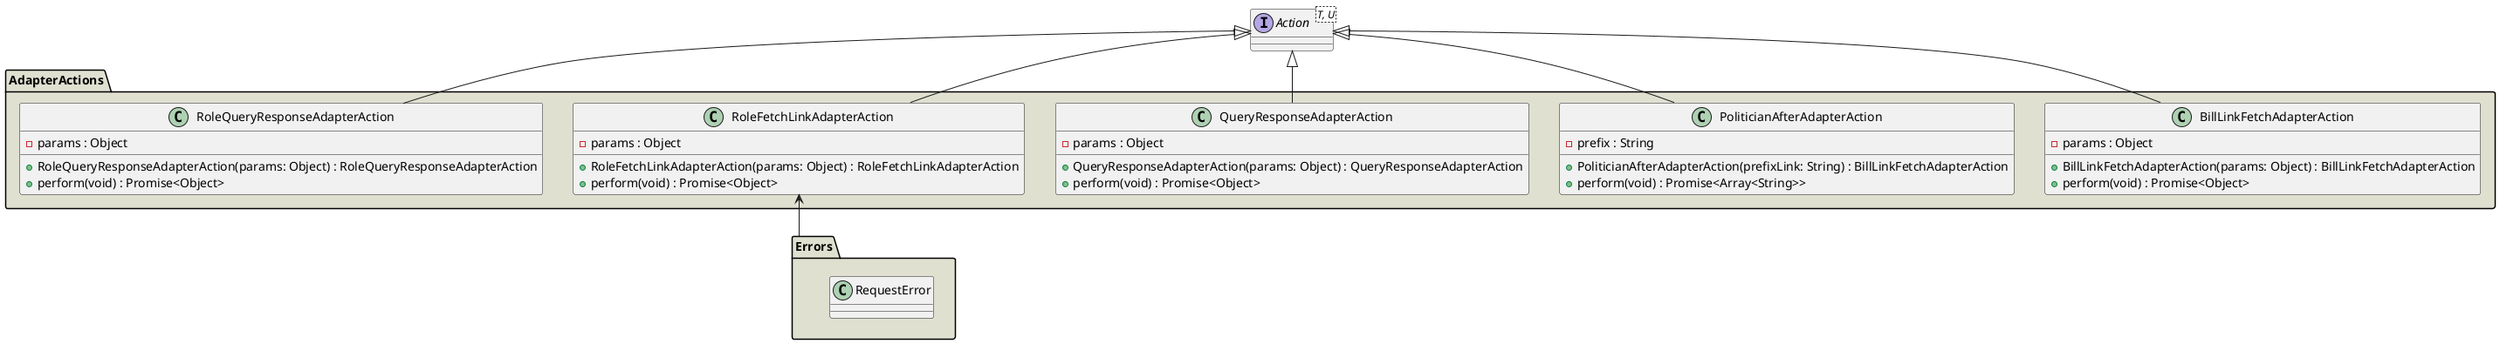 @startuml
package Errors #e0e0d1 {
    class RequestError
}
    interface Action <T, U>
package AdapterActions #e0e0d1{
     Action <|-- BillLinkFetchAdapterAction
     Action <|-- PoliticianAfterAdapterAction
     Action <|-- QueryResponseAdapterAction
     Action <|-- RoleFetchLinkAdapterAction
     Action <|-- RoleQueryResponseAdapterAction

    class BillLinkFetchAdapterAction {
        - params : Object
        + BillLinkFetchAdapterAction(params: Object) : BillLinkFetchAdapterAction
        + perform(void) : Promise<Object>
    }

    class PoliticianAfterAdapterAction {
        - prefix : String
        + PoliticianAfterAdapterAction(prefixLink: String) : BillLinkFetchAdapterAction
        + perform(void) : Promise<Array<String>>
    }

    class QueryResponseAdapterAction {
        - params : Object
        + QueryResponseAdapterAction(params: Object) : QueryResponseAdapterAction
        + perform(void) : Promise<Object>
    }

    class RoleFetchLinkAdapterAction {
        - params : Object
        + RoleFetchLinkAdapterAction(params: Object) : RoleFetchLinkAdapterAction
        + perform(void) : Promise<Object>
    }
    RoleFetchLinkAdapterAction <-- Errors

    class RoleQueryResponseAdapterAction {
        - params : Object
        + RoleQueryResponseAdapterAction(params: Object) : RoleQueryResponseAdapterAction
        + perform(void) : Promise<Object>
    }
}

@enduml